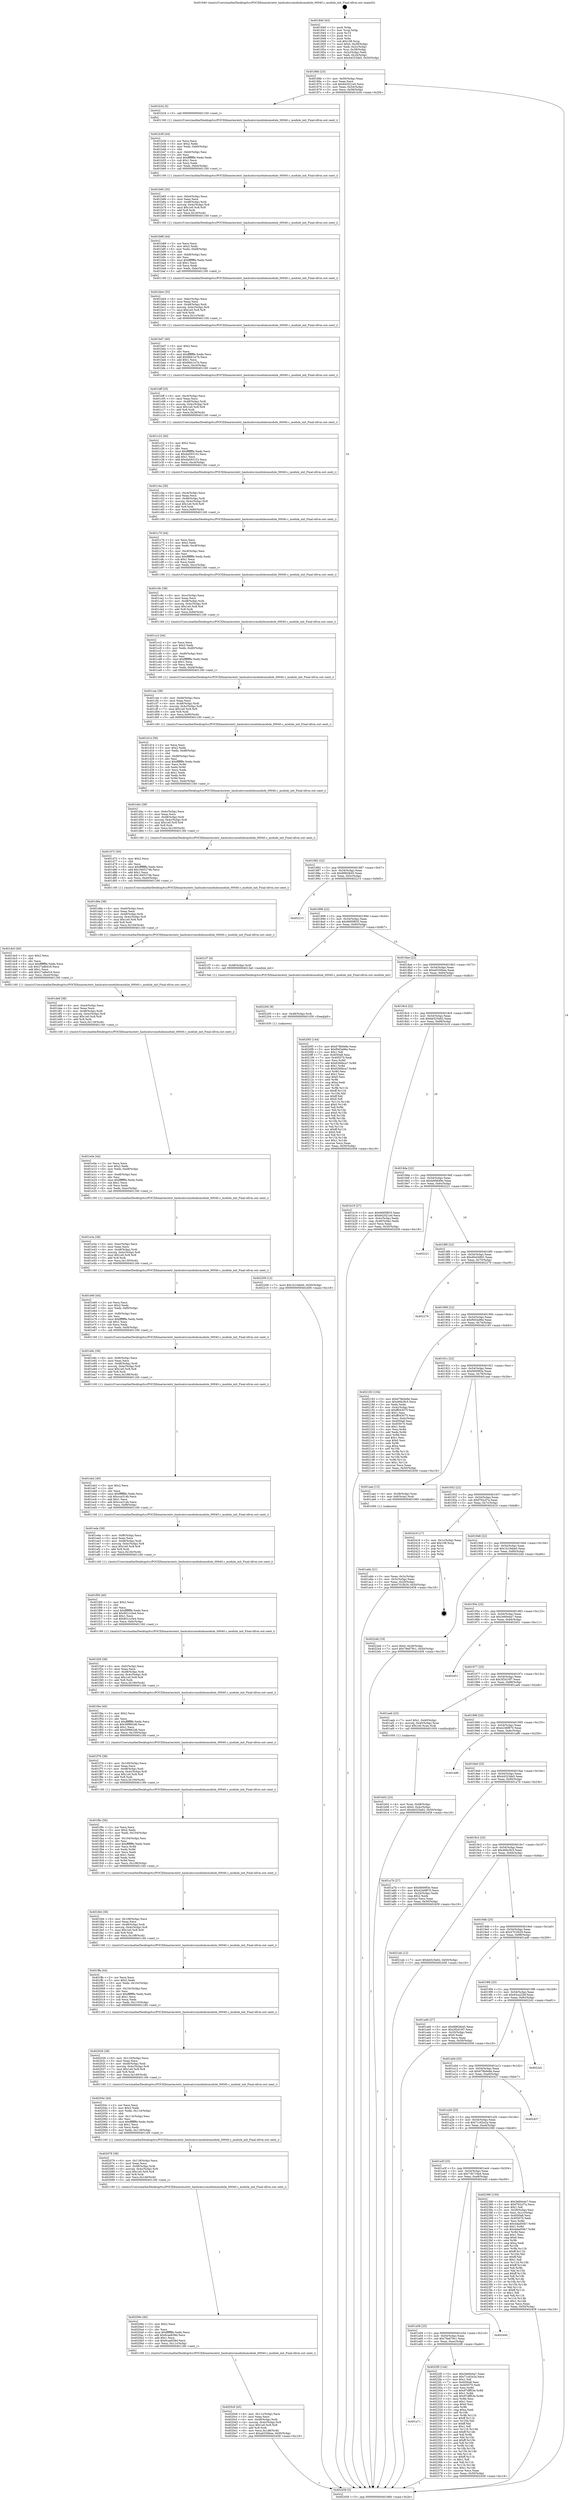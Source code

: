 digraph "0x401840" {
  label = "0x401840 (/mnt/c/Users/mathe/Desktop/tcc/POCII/binaries/extr_hashcatsrcmodulesmodule_00040.c_module_init_Final-ollvm.out::main(0))"
  labelloc = "t"
  node[shape=record]

  Entry [label="",width=0.3,height=0.3,shape=circle,fillcolor=black,style=filled]
  "0x40186b" [label="{
     0x40186b [23]\l
     | [instrs]\l
     &nbsp;&nbsp;0x40186b \<+3\>: mov -0x50(%rbp),%eax\l
     &nbsp;&nbsp;0x40186e \<+2\>: mov %eax,%ecx\l
     &nbsp;&nbsp;0x401870 \<+6\>: sub $0x842021e0,%ecx\l
     &nbsp;&nbsp;0x401876 \<+3\>: mov %eax,-0x54(%rbp)\l
     &nbsp;&nbsp;0x401879 \<+3\>: mov %ecx,-0x58(%rbp)\l
     &nbsp;&nbsp;0x40187c \<+6\>: je 0000000000401b34 \<main+0x2f4\>\l
  }"]
  "0x401b34" [label="{
     0x401b34 [5]\l
     | [instrs]\l
     &nbsp;&nbsp;0x401b34 \<+5\>: call 0000000000401160 \<next_i\>\l
     | [calls]\l
     &nbsp;&nbsp;0x401160 \{1\} (/mnt/c/Users/mathe/Desktop/tcc/POCII/binaries/extr_hashcatsrcmodulesmodule_00040.c_module_init_Final-ollvm.out::next_i)\l
  }"]
  "0x401882" [label="{
     0x401882 [22]\l
     | [instrs]\l
     &nbsp;&nbsp;0x401882 \<+5\>: jmp 0000000000401887 \<main+0x47\>\l
     &nbsp;&nbsp;0x401887 \<+3\>: mov -0x54(%rbp),%eax\l
     &nbsp;&nbsp;0x40188a \<+5\>: sub $0x8982fe45,%eax\l
     &nbsp;&nbsp;0x40188f \<+3\>: mov %eax,-0x5c(%rbp)\l
     &nbsp;&nbsp;0x401892 \<+6\>: je 0000000000402215 \<main+0x9d5\>\l
  }"]
  Exit [label="",width=0.3,height=0.3,shape=circle,fillcolor=black,style=filled,peripheries=2]
  "0x402215" [label="{
     0x402215\l
  }", style=dashed]
  "0x401898" [label="{
     0x401898 [22]\l
     | [instrs]\l
     &nbsp;&nbsp;0x401898 \<+5\>: jmp 000000000040189d \<main+0x5d\>\l
     &nbsp;&nbsp;0x40189d \<+3\>: mov -0x54(%rbp),%eax\l
     &nbsp;&nbsp;0x4018a0 \<+5\>: sub $0x9695f835,%eax\l
     &nbsp;&nbsp;0x4018a5 \<+3\>: mov %eax,-0x60(%rbp)\l
     &nbsp;&nbsp;0x4018a8 \<+6\>: je 00000000004021f7 \<main+0x9b7\>\l
  }"]
  "0x401a71" [label="{
     0x401a71\l
  }", style=dashed]
  "0x4021f7" [label="{
     0x4021f7 [9]\l
     | [instrs]\l
     &nbsp;&nbsp;0x4021f7 \<+4\>: mov -0x48(%rbp),%rdi\l
     &nbsp;&nbsp;0x4021fb \<+5\>: call 00000000004013a0 \<module_init\>\l
     | [calls]\l
     &nbsp;&nbsp;0x4013a0 \{1\} (/mnt/c/Users/mathe/Desktop/tcc/POCII/binaries/extr_hashcatsrcmodulesmodule_00040.c_module_init_Final-ollvm.out::module_init)\l
  }"]
  "0x4018ae" [label="{
     0x4018ae [22]\l
     | [instrs]\l
     &nbsp;&nbsp;0x4018ae \<+5\>: jmp 00000000004018b3 \<main+0x73\>\l
     &nbsp;&nbsp;0x4018b3 \<+3\>: mov -0x54(%rbp),%eax\l
     &nbsp;&nbsp;0x4018b6 \<+5\>: sub $0xa6330bee,%eax\l
     &nbsp;&nbsp;0x4018bb \<+3\>: mov %eax,-0x64(%rbp)\l
     &nbsp;&nbsp;0x4018be \<+6\>: je 00000000004020f3 \<main+0x8b3\>\l
  }"]
  "0x4022f0" [label="{
     0x4022f0 [144]\l
     | [instrs]\l
     &nbsp;&nbsp;0x4022f0 \<+5\>: mov $0x3e60e4a7,%eax\l
     &nbsp;&nbsp;0x4022f5 \<+5\>: mov $0x71c62e2a,%ecx\l
     &nbsp;&nbsp;0x4022fa \<+2\>: mov $0x1,%dl\l
     &nbsp;&nbsp;0x4022fc \<+7\>: mov 0x4050a8,%esi\l
     &nbsp;&nbsp;0x402303 \<+7\>: mov 0x405070,%edi\l
     &nbsp;&nbsp;0x40230a \<+3\>: mov %esi,%r8d\l
     &nbsp;&nbsp;0x40230d \<+7\>: sub $0x97dff53e,%r8d\l
     &nbsp;&nbsp;0x402314 \<+4\>: sub $0x1,%r8d\l
     &nbsp;&nbsp;0x402318 \<+7\>: add $0x97dff53e,%r8d\l
     &nbsp;&nbsp;0x40231f \<+4\>: imul %r8d,%esi\l
     &nbsp;&nbsp;0x402323 \<+3\>: and $0x1,%esi\l
     &nbsp;&nbsp;0x402326 \<+3\>: cmp $0x0,%esi\l
     &nbsp;&nbsp;0x402329 \<+4\>: sete %r9b\l
     &nbsp;&nbsp;0x40232d \<+3\>: cmp $0xa,%edi\l
     &nbsp;&nbsp;0x402330 \<+4\>: setl %r10b\l
     &nbsp;&nbsp;0x402334 \<+3\>: mov %r9b,%r11b\l
     &nbsp;&nbsp;0x402337 \<+4\>: xor $0xff,%r11b\l
     &nbsp;&nbsp;0x40233b \<+3\>: mov %r10b,%bl\l
     &nbsp;&nbsp;0x40233e \<+3\>: xor $0xff,%bl\l
     &nbsp;&nbsp;0x402341 \<+3\>: xor $0x1,%dl\l
     &nbsp;&nbsp;0x402344 \<+3\>: mov %r11b,%r14b\l
     &nbsp;&nbsp;0x402347 \<+4\>: and $0xff,%r14b\l
     &nbsp;&nbsp;0x40234b \<+3\>: and %dl,%r9b\l
     &nbsp;&nbsp;0x40234e \<+3\>: mov %bl,%r15b\l
     &nbsp;&nbsp;0x402351 \<+4\>: and $0xff,%r15b\l
     &nbsp;&nbsp;0x402355 \<+3\>: and %dl,%r10b\l
     &nbsp;&nbsp;0x402358 \<+3\>: or %r9b,%r14b\l
     &nbsp;&nbsp;0x40235b \<+3\>: or %r10b,%r15b\l
     &nbsp;&nbsp;0x40235e \<+3\>: xor %r15b,%r14b\l
     &nbsp;&nbsp;0x402361 \<+3\>: or %bl,%r11b\l
     &nbsp;&nbsp;0x402364 \<+4\>: xor $0xff,%r11b\l
     &nbsp;&nbsp;0x402368 \<+3\>: or $0x1,%dl\l
     &nbsp;&nbsp;0x40236b \<+3\>: and %dl,%r11b\l
     &nbsp;&nbsp;0x40236e \<+3\>: or %r11b,%r14b\l
     &nbsp;&nbsp;0x402371 \<+4\>: test $0x1,%r14b\l
     &nbsp;&nbsp;0x402375 \<+3\>: cmovne %ecx,%eax\l
     &nbsp;&nbsp;0x402378 \<+3\>: mov %eax,-0x50(%rbp)\l
     &nbsp;&nbsp;0x40237b \<+5\>: jmp 0000000000402458 \<main+0xc18\>\l
  }"]
  "0x4020f3" [label="{
     0x4020f3 [144]\l
     | [instrs]\l
     &nbsp;&nbsp;0x4020f3 \<+5\>: mov $0x678b0e8e,%eax\l
     &nbsp;&nbsp;0x4020f8 \<+5\>: mov $0xf0d3a96e,%ecx\l
     &nbsp;&nbsp;0x4020fd \<+2\>: mov $0x1,%dl\l
     &nbsp;&nbsp;0x4020ff \<+7\>: mov 0x4050a8,%esi\l
     &nbsp;&nbsp;0x402106 \<+7\>: mov 0x405070,%edi\l
     &nbsp;&nbsp;0x40210d \<+3\>: mov %esi,%r8d\l
     &nbsp;&nbsp;0x402110 \<+7\>: add $0x6266bca7,%r8d\l
     &nbsp;&nbsp;0x402117 \<+4\>: sub $0x1,%r8d\l
     &nbsp;&nbsp;0x40211b \<+7\>: sub $0x6266bca7,%r8d\l
     &nbsp;&nbsp;0x402122 \<+4\>: imul %r8d,%esi\l
     &nbsp;&nbsp;0x402126 \<+3\>: and $0x1,%esi\l
     &nbsp;&nbsp;0x402129 \<+3\>: cmp $0x0,%esi\l
     &nbsp;&nbsp;0x40212c \<+4\>: sete %r9b\l
     &nbsp;&nbsp;0x402130 \<+3\>: cmp $0xa,%edi\l
     &nbsp;&nbsp;0x402133 \<+4\>: setl %r10b\l
     &nbsp;&nbsp;0x402137 \<+3\>: mov %r9b,%r11b\l
     &nbsp;&nbsp;0x40213a \<+4\>: xor $0xff,%r11b\l
     &nbsp;&nbsp;0x40213e \<+3\>: mov %r10b,%bl\l
     &nbsp;&nbsp;0x402141 \<+3\>: xor $0xff,%bl\l
     &nbsp;&nbsp;0x402144 \<+3\>: xor $0x0,%dl\l
     &nbsp;&nbsp;0x402147 \<+3\>: mov %r11b,%r14b\l
     &nbsp;&nbsp;0x40214a \<+4\>: and $0x0,%r14b\l
     &nbsp;&nbsp;0x40214e \<+3\>: and %dl,%r9b\l
     &nbsp;&nbsp;0x402151 \<+3\>: mov %bl,%r15b\l
     &nbsp;&nbsp;0x402154 \<+4\>: and $0x0,%r15b\l
     &nbsp;&nbsp;0x402158 \<+3\>: and %dl,%r10b\l
     &nbsp;&nbsp;0x40215b \<+3\>: or %r9b,%r14b\l
     &nbsp;&nbsp;0x40215e \<+3\>: or %r10b,%r15b\l
     &nbsp;&nbsp;0x402161 \<+3\>: xor %r15b,%r14b\l
     &nbsp;&nbsp;0x402164 \<+3\>: or %bl,%r11b\l
     &nbsp;&nbsp;0x402167 \<+4\>: xor $0xff,%r11b\l
     &nbsp;&nbsp;0x40216b \<+3\>: or $0x0,%dl\l
     &nbsp;&nbsp;0x40216e \<+3\>: and %dl,%r11b\l
     &nbsp;&nbsp;0x402171 \<+3\>: or %r11b,%r14b\l
     &nbsp;&nbsp;0x402174 \<+4\>: test $0x1,%r14b\l
     &nbsp;&nbsp;0x402178 \<+3\>: cmovne %ecx,%eax\l
     &nbsp;&nbsp;0x40217b \<+3\>: mov %eax,-0x50(%rbp)\l
     &nbsp;&nbsp;0x40217e \<+5\>: jmp 0000000000402458 \<main+0xc18\>\l
  }"]
  "0x4018c4" [label="{
     0x4018c4 [22]\l
     | [instrs]\l
     &nbsp;&nbsp;0x4018c4 \<+5\>: jmp 00000000004018c9 \<main+0x89\>\l
     &nbsp;&nbsp;0x4018c9 \<+3\>: mov -0x54(%rbp),%eax\l
     &nbsp;&nbsp;0x4018cc \<+5\>: sub $0xbb525e62,%eax\l
     &nbsp;&nbsp;0x4018d1 \<+3\>: mov %eax,-0x68(%rbp)\l
     &nbsp;&nbsp;0x4018d4 \<+6\>: je 0000000000401b19 \<main+0x2d9\>\l
  }"]
  "0x401a58" [label="{
     0x401a58 [25]\l
     | [instrs]\l
     &nbsp;&nbsp;0x401a58 \<+5\>: jmp 0000000000401a5d \<main+0x21d\>\l
     &nbsp;&nbsp;0x401a5d \<+3\>: mov -0x54(%rbp),%eax\l
     &nbsp;&nbsp;0x401a60 \<+5\>: sub $0x79e679c1,%eax\l
     &nbsp;&nbsp;0x401a65 \<+6\>: mov %eax,-0xac(%rbp)\l
     &nbsp;&nbsp;0x401a6b \<+6\>: je 00000000004022f0 \<main+0xab0\>\l
  }"]
  "0x401b19" [label="{
     0x401b19 [27]\l
     | [instrs]\l
     &nbsp;&nbsp;0x401b19 \<+5\>: mov $0x9695f835,%eax\l
     &nbsp;&nbsp;0x401b1e \<+5\>: mov $0x842021e0,%ecx\l
     &nbsp;&nbsp;0x401b23 \<+3\>: mov -0x4c(%rbp),%edx\l
     &nbsp;&nbsp;0x401b26 \<+3\>: cmp -0x40(%rbp),%edx\l
     &nbsp;&nbsp;0x401b29 \<+3\>: cmovl %ecx,%eax\l
     &nbsp;&nbsp;0x401b2c \<+3\>: mov %eax,-0x50(%rbp)\l
     &nbsp;&nbsp;0x401b2f \<+5\>: jmp 0000000000402458 \<main+0xc18\>\l
  }"]
  "0x4018da" [label="{
     0x4018da [22]\l
     | [instrs]\l
     &nbsp;&nbsp;0x4018da \<+5\>: jmp 00000000004018df \<main+0x9f\>\l
     &nbsp;&nbsp;0x4018df \<+3\>: mov -0x54(%rbp),%eax\l
     &nbsp;&nbsp;0x4018e2 \<+5\>: sub $0xbbf4849e,%eax\l
     &nbsp;&nbsp;0x4018e7 \<+3\>: mov %eax,-0x6c(%rbp)\l
     &nbsp;&nbsp;0x4018ea \<+6\>: je 0000000000402221 \<main+0x9e1\>\l
  }"]
  "0x402440" [label="{
     0x402440\l
  }", style=dashed]
  "0x402221" [label="{
     0x402221\l
  }", style=dashed]
  "0x4018f0" [label="{
     0x4018f0 [22]\l
     | [instrs]\l
     &nbsp;&nbsp;0x4018f0 \<+5\>: jmp 00000000004018f5 \<main+0xb5\>\l
     &nbsp;&nbsp;0x4018f5 \<+3\>: mov -0x54(%rbp),%eax\l
     &nbsp;&nbsp;0x4018f8 \<+5\>: sub $0xd0e54891,%eax\l
     &nbsp;&nbsp;0x4018fd \<+3\>: mov %eax,-0x70(%rbp)\l
     &nbsp;&nbsp;0x401900 \<+6\>: je 0000000000402279 \<main+0xa39\>\l
  }"]
  "0x401a3f" [label="{
     0x401a3f [25]\l
     | [instrs]\l
     &nbsp;&nbsp;0x401a3f \<+5\>: jmp 0000000000401a44 \<main+0x204\>\l
     &nbsp;&nbsp;0x401a44 \<+3\>: mov -0x54(%rbp),%eax\l
     &nbsp;&nbsp;0x401a47 \<+5\>: sub $0x73b718a4,%eax\l
     &nbsp;&nbsp;0x401a4c \<+6\>: mov %eax,-0xa8(%rbp)\l
     &nbsp;&nbsp;0x401a52 \<+6\>: je 0000000000402440 \<main+0xc00\>\l
  }"]
  "0x402279" [label="{
     0x402279\l
  }", style=dashed]
  "0x401906" [label="{
     0x401906 [22]\l
     | [instrs]\l
     &nbsp;&nbsp;0x401906 \<+5\>: jmp 000000000040190b \<main+0xcb\>\l
     &nbsp;&nbsp;0x40190b \<+3\>: mov -0x54(%rbp),%eax\l
     &nbsp;&nbsp;0x40190e \<+5\>: sub $0xf0d3a96e,%eax\l
     &nbsp;&nbsp;0x401913 \<+3\>: mov %eax,-0x74(%rbp)\l
     &nbsp;&nbsp;0x401916 \<+6\>: je 0000000000402183 \<main+0x943\>\l
  }"]
  "0x402380" [label="{
     0x402380 [150]\l
     | [instrs]\l
     &nbsp;&nbsp;0x402380 \<+5\>: mov $0x3e60e4a7,%eax\l
     &nbsp;&nbsp;0x402385 \<+5\>: mov $0xf762cf7a,%ecx\l
     &nbsp;&nbsp;0x40238a \<+2\>: mov $0x1,%dl\l
     &nbsp;&nbsp;0x40238c \<+3\>: mov -0x28(%rbp),%esi\l
     &nbsp;&nbsp;0x40238f \<+3\>: mov %esi,-0x1c(%rbp)\l
     &nbsp;&nbsp;0x402392 \<+7\>: mov 0x4050a8,%esi\l
     &nbsp;&nbsp;0x402399 \<+7\>: mov 0x405070,%edi\l
     &nbsp;&nbsp;0x4023a0 \<+3\>: mov %esi,%r8d\l
     &nbsp;&nbsp;0x4023a3 \<+7\>: add $0x4dad50b7,%r8d\l
     &nbsp;&nbsp;0x4023aa \<+4\>: sub $0x1,%r8d\l
     &nbsp;&nbsp;0x4023ae \<+7\>: sub $0x4dad50b7,%r8d\l
     &nbsp;&nbsp;0x4023b5 \<+4\>: imul %r8d,%esi\l
     &nbsp;&nbsp;0x4023b9 \<+3\>: and $0x1,%esi\l
     &nbsp;&nbsp;0x4023bc \<+3\>: cmp $0x0,%esi\l
     &nbsp;&nbsp;0x4023bf \<+4\>: sete %r9b\l
     &nbsp;&nbsp;0x4023c3 \<+3\>: cmp $0xa,%edi\l
     &nbsp;&nbsp;0x4023c6 \<+4\>: setl %r10b\l
     &nbsp;&nbsp;0x4023ca \<+3\>: mov %r9b,%r11b\l
     &nbsp;&nbsp;0x4023cd \<+4\>: xor $0xff,%r11b\l
     &nbsp;&nbsp;0x4023d1 \<+3\>: mov %r10b,%bl\l
     &nbsp;&nbsp;0x4023d4 \<+3\>: xor $0xff,%bl\l
     &nbsp;&nbsp;0x4023d7 \<+3\>: xor $0x1,%dl\l
     &nbsp;&nbsp;0x4023da \<+3\>: mov %r11b,%r14b\l
     &nbsp;&nbsp;0x4023dd \<+4\>: and $0xff,%r14b\l
     &nbsp;&nbsp;0x4023e1 \<+3\>: and %dl,%r9b\l
     &nbsp;&nbsp;0x4023e4 \<+3\>: mov %bl,%r15b\l
     &nbsp;&nbsp;0x4023e7 \<+4\>: and $0xff,%r15b\l
     &nbsp;&nbsp;0x4023eb \<+3\>: and %dl,%r10b\l
     &nbsp;&nbsp;0x4023ee \<+3\>: or %r9b,%r14b\l
     &nbsp;&nbsp;0x4023f1 \<+3\>: or %r10b,%r15b\l
     &nbsp;&nbsp;0x4023f4 \<+3\>: xor %r15b,%r14b\l
     &nbsp;&nbsp;0x4023f7 \<+3\>: or %bl,%r11b\l
     &nbsp;&nbsp;0x4023fa \<+4\>: xor $0xff,%r11b\l
     &nbsp;&nbsp;0x4023fe \<+3\>: or $0x1,%dl\l
     &nbsp;&nbsp;0x402401 \<+3\>: and %dl,%r11b\l
     &nbsp;&nbsp;0x402404 \<+3\>: or %r11b,%r14b\l
     &nbsp;&nbsp;0x402407 \<+4\>: test $0x1,%r14b\l
     &nbsp;&nbsp;0x40240b \<+3\>: cmovne %ecx,%eax\l
     &nbsp;&nbsp;0x40240e \<+3\>: mov %eax,-0x50(%rbp)\l
     &nbsp;&nbsp;0x402411 \<+5\>: jmp 0000000000402458 \<main+0xc18\>\l
  }"]
  "0x402183" [label="{
     0x402183 [104]\l
     | [instrs]\l
     &nbsp;&nbsp;0x402183 \<+5\>: mov $0x678b0e8e,%eax\l
     &nbsp;&nbsp;0x402188 \<+5\>: mov $0x46fa3fc5,%ecx\l
     &nbsp;&nbsp;0x40218d \<+2\>: xor %edx,%edx\l
     &nbsp;&nbsp;0x40218f \<+3\>: mov -0x4c(%rbp),%esi\l
     &nbsp;&nbsp;0x402192 \<+6\>: sub $0xff043075,%esi\l
     &nbsp;&nbsp;0x402198 \<+3\>: add $0x1,%esi\l
     &nbsp;&nbsp;0x40219b \<+6\>: add $0xff043075,%esi\l
     &nbsp;&nbsp;0x4021a1 \<+3\>: mov %esi,-0x4c(%rbp)\l
     &nbsp;&nbsp;0x4021a4 \<+7\>: mov 0x4050a8,%esi\l
     &nbsp;&nbsp;0x4021ab \<+7\>: mov 0x405070,%edi\l
     &nbsp;&nbsp;0x4021b2 \<+3\>: sub $0x1,%edx\l
     &nbsp;&nbsp;0x4021b5 \<+3\>: mov %esi,%r8d\l
     &nbsp;&nbsp;0x4021b8 \<+3\>: add %edx,%r8d\l
     &nbsp;&nbsp;0x4021bb \<+4\>: imul %r8d,%esi\l
     &nbsp;&nbsp;0x4021bf \<+3\>: and $0x1,%esi\l
     &nbsp;&nbsp;0x4021c2 \<+3\>: cmp $0x0,%esi\l
     &nbsp;&nbsp;0x4021c5 \<+4\>: sete %r9b\l
     &nbsp;&nbsp;0x4021c9 \<+3\>: cmp $0xa,%edi\l
     &nbsp;&nbsp;0x4021cc \<+4\>: setl %r10b\l
     &nbsp;&nbsp;0x4021d0 \<+3\>: mov %r9b,%r11b\l
     &nbsp;&nbsp;0x4021d3 \<+3\>: and %r10b,%r11b\l
     &nbsp;&nbsp;0x4021d6 \<+3\>: xor %r10b,%r9b\l
     &nbsp;&nbsp;0x4021d9 \<+3\>: or %r9b,%r11b\l
     &nbsp;&nbsp;0x4021dc \<+4\>: test $0x1,%r11b\l
     &nbsp;&nbsp;0x4021e0 \<+3\>: cmovne %ecx,%eax\l
     &nbsp;&nbsp;0x4021e3 \<+3\>: mov %eax,-0x50(%rbp)\l
     &nbsp;&nbsp;0x4021e6 \<+5\>: jmp 0000000000402458 \<main+0xc18\>\l
  }"]
  "0x40191c" [label="{
     0x40191c [22]\l
     | [instrs]\l
     &nbsp;&nbsp;0x40191c \<+5\>: jmp 0000000000401921 \<main+0xe1\>\l
     &nbsp;&nbsp;0x401921 \<+3\>: mov -0x54(%rbp),%eax\l
     &nbsp;&nbsp;0x401924 \<+5\>: sub $0xf4609f3e,%eax\l
     &nbsp;&nbsp;0x401929 \<+3\>: mov %eax,-0x78(%rbp)\l
     &nbsp;&nbsp;0x40192c \<+6\>: je 0000000000401aae \<main+0x26e\>\l
  }"]
  "0x401a26" [label="{
     0x401a26 [25]\l
     | [instrs]\l
     &nbsp;&nbsp;0x401a26 \<+5\>: jmp 0000000000401a2b \<main+0x1eb\>\l
     &nbsp;&nbsp;0x401a2b \<+3\>: mov -0x54(%rbp),%eax\l
     &nbsp;&nbsp;0x401a2e \<+5\>: sub $0x71c62e2a,%eax\l
     &nbsp;&nbsp;0x401a33 \<+6\>: mov %eax,-0xa4(%rbp)\l
     &nbsp;&nbsp;0x401a39 \<+6\>: je 0000000000402380 \<main+0xb40\>\l
  }"]
  "0x401aae" [label="{
     0x401aae [13]\l
     | [instrs]\l
     &nbsp;&nbsp;0x401aae \<+4\>: mov -0x38(%rbp),%rax\l
     &nbsp;&nbsp;0x401ab2 \<+4\>: mov 0x8(%rax),%rdi\l
     &nbsp;&nbsp;0x401ab6 \<+5\>: call 0000000000401060 \<atoi@plt\>\l
     | [calls]\l
     &nbsp;&nbsp;0x401060 \{1\} (unknown)\l
  }"]
  "0x401932" [label="{
     0x401932 [22]\l
     | [instrs]\l
     &nbsp;&nbsp;0x401932 \<+5\>: jmp 0000000000401937 \<main+0xf7\>\l
     &nbsp;&nbsp;0x401937 \<+3\>: mov -0x54(%rbp),%eax\l
     &nbsp;&nbsp;0x40193a \<+5\>: sub $0xf762cf7a,%eax\l
     &nbsp;&nbsp;0x40193f \<+3\>: mov %eax,-0x7c(%rbp)\l
     &nbsp;&nbsp;0x401942 \<+6\>: je 0000000000402416 \<main+0xbd6\>\l
  }"]
  "0x402427" [label="{
     0x402427\l
  }", style=dashed]
  "0x402416" [label="{
     0x402416 [17]\l
     | [instrs]\l
     &nbsp;&nbsp;0x402416 \<+3\>: mov -0x1c(%rbp),%eax\l
     &nbsp;&nbsp;0x402419 \<+7\>: add $0x108,%rsp\l
     &nbsp;&nbsp;0x402420 \<+1\>: pop %rbx\l
     &nbsp;&nbsp;0x402421 \<+2\>: pop %r14\l
     &nbsp;&nbsp;0x402423 \<+2\>: pop %r15\l
     &nbsp;&nbsp;0x402425 \<+1\>: pop %rbp\l
     &nbsp;&nbsp;0x402426 \<+1\>: ret\l
  }"]
  "0x401948" [label="{
     0x401948 [22]\l
     | [instrs]\l
     &nbsp;&nbsp;0x401948 \<+5\>: jmp 000000000040194d \<main+0x10d\>\l
     &nbsp;&nbsp;0x40194d \<+3\>: mov -0x54(%rbp),%eax\l
     &nbsp;&nbsp;0x401950 \<+5\>: sub $0x1b10ebe0,%eax\l
     &nbsp;&nbsp;0x401955 \<+3\>: mov %eax,-0x80(%rbp)\l
     &nbsp;&nbsp;0x401958 \<+6\>: je 00000000004022dd \<main+0xa9d\>\l
  }"]
  "0x401a0d" [label="{
     0x401a0d [25]\l
     | [instrs]\l
     &nbsp;&nbsp;0x401a0d \<+5\>: jmp 0000000000401a12 \<main+0x1d2\>\l
     &nbsp;&nbsp;0x401a12 \<+3\>: mov -0x54(%rbp),%eax\l
     &nbsp;&nbsp;0x401a15 \<+5\>: sub $0x678b0e8e,%eax\l
     &nbsp;&nbsp;0x401a1a \<+6\>: mov %eax,-0xa0(%rbp)\l
     &nbsp;&nbsp;0x401a20 \<+6\>: je 0000000000402427 \<main+0xbe7\>\l
  }"]
  "0x4022dd" [label="{
     0x4022dd [19]\l
     | [instrs]\l
     &nbsp;&nbsp;0x4022dd \<+7\>: movl $0x0,-0x28(%rbp)\l
     &nbsp;&nbsp;0x4022e4 \<+7\>: movl $0x79e679c1,-0x50(%rbp)\l
     &nbsp;&nbsp;0x4022eb \<+5\>: jmp 0000000000402458 \<main+0xc18\>\l
  }"]
  "0x40195e" [label="{
     0x40195e [25]\l
     | [instrs]\l
     &nbsp;&nbsp;0x40195e \<+5\>: jmp 0000000000401963 \<main+0x123\>\l
     &nbsp;&nbsp;0x401963 \<+3\>: mov -0x54(%rbp),%eax\l
     &nbsp;&nbsp;0x401966 \<+5\>: sub $0x3e60e4a7,%eax\l
     &nbsp;&nbsp;0x40196b \<+6\>: mov %eax,-0x84(%rbp)\l
     &nbsp;&nbsp;0x401971 \<+6\>: je 0000000000402451 \<main+0xc11\>\l
  }"]
  "0x4022d1" [label="{
     0x4022d1\l
  }", style=dashed]
  "0x402451" [label="{
     0x402451\l
  }", style=dashed]
  "0x401977" [label="{
     0x401977 [25]\l
     | [instrs]\l
     &nbsp;&nbsp;0x401977 \<+5\>: jmp 000000000040197c \<main+0x13c\>\l
     &nbsp;&nbsp;0x40197c \<+3\>: mov -0x54(%rbp),%eax\l
     &nbsp;&nbsp;0x40197f \<+5\>: sub $0x3f2d10f7,%eax\l
     &nbsp;&nbsp;0x401984 \<+6\>: mov %eax,-0x88(%rbp)\l
     &nbsp;&nbsp;0x40198a \<+6\>: je 0000000000401aeb \<main+0x2ab\>\l
  }"]
  "0x402209" [label="{
     0x402209 [12]\l
     | [instrs]\l
     &nbsp;&nbsp;0x402209 \<+7\>: movl $0x1b10ebe0,-0x50(%rbp)\l
     &nbsp;&nbsp;0x402210 \<+5\>: jmp 0000000000402458 \<main+0xc18\>\l
  }"]
  "0x401aeb" [label="{
     0x401aeb [23]\l
     | [instrs]\l
     &nbsp;&nbsp;0x401aeb \<+7\>: movl $0x1,-0x40(%rbp)\l
     &nbsp;&nbsp;0x401af2 \<+4\>: movslq -0x40(%rbp),%rax\l
     &nbsp;&nbsp;0x401af6 \<+7\>: imul $0x1e0,%rax,%rdi\l
     &nbsp;&nbsp;0x401afd \<+5\>: call 0000000000401050 \<malloc@plt\>\l
     | [calls]\l
     &nbsp;&nbsp;0x401050 \{1\} (unknown)\l
  }"]
  "0x401990" [label="{
     0x401990 [25]\l
     | [instrs]\l
     &nbsp;&nbsp;0x401990 \<+5\>: jmp 0000000000401995 \<main+0x155\>\l
     &nbsp;&nbsp;0x401995 \<+3\>: mov -0x54(%rbp),%eax\l
     &nbsp;&nbsp;0x401998 \<+5\>: sub $0x4246f870,%eax\l
     &nbsp;&nbsp;0x40199d \<+6\>: mov %eax,-0x8c(%rbp)\l
     &nbsp;&nbsp;0x4019a3 \<+6\>: je 0000000000401a96 \<main+0x256\>\l
  }"]
  "0x402200" [label="{
     0x402200 [9]\l
     | [instrs]\l
     &nbsp;&nbsp;0x402200 \<+4\>: mov -0x48(%rbp),%rdi\l
     &nbsp;&nbsp;0x402204 \<+5\>: call 0000000000401030 \<free@plt\>\l
     | [calls]\l
     &nbsp;&nbsp;0x401030 \{1\} (unknown)\l
  }"]
  "0x401a96" [label="{
     0x401a96\l
  }", style=dashed]
  "0x4019a9" [label="{
     0x4019a9 [25]\l
     | [instrs]\l
     &nbsp;&nbsp;0x4019a9 \<+5\>: jmp 00000000004019ae \<main+0x16e\>\l
     &nbsp;&nbsp;0x4019ae \<+3\>: mov -0x54(%rbp),%eax\l
     &nbsp;&nbsp;0x4019b1 \<+5\>: sub $0x44323de5,%eax\l
     &nbsp;&nbsp;0x4019b6 \<+6\>: mov %eax,-0x90(%rbp)\l
     &nbsp;&nbsp;0x4019bc \<+6\>: je 0000000000401a7b \<main+0x23b\>\l
  }"]
  "0x4020c6" [label="{
     0x4020c6 [45]\l
     | [instrs]\l
     &nbsp;&nbsp;0x4020c6 \<+6\>: mov -0x11c(%rbp),%ecx\l
     &nbsp;&nbsp;0x4020cc \<+3\>: imul %eax,%ecx\l
     &nbsp;&nbsp;0x4020cf \<+4\>: mov -0x48(%rbp),%rdi\l
     &nbsp;&nbsp;0x4020d3 \<+4\>: movslq -0x4c(%rbp),%r8\l
     &nbsp;&nbsp;0x4020d7 \<+7\>: imul $0x1e0,%r8,%r8\l
     &nbsp;&nbsp;0x4020de \<+3\>: add %r8,%rdi\l
     &nbsp;&nbsp;0x4020e1 \<+6\>: mov %ecx,0x1d8(%rdi)\l
     &nbsp;&nbsp;0x4020e7 \<+7\>: movl $0xa6330bee,-0x50(%rbp)\l
     &nbsp;&nbsp;0x4020ee \<+5\>: jmp 0000000000402458 \<main+0xc18\>\l
  }"]
  "0x401a7b" [label="{
     0x401a7b [27]\l
     | [instrs]\l
     &nbsp;&nbsp;0x401a7b \<+5\>: mov $0xf4609f3e,%eax\l
     &nbsp;&nbsp;0x401a80 \<+5\>: mov $0x4246f870,%ecx\l
     &nbsp;&nbsp;0x401a85 \<+3\>: mov -0x24(%rbp),%edx\l
     &nbsp;&nbsp;0x401a88 \<+3\>: cmp $0x2,%edx\l
     &nbsp;&nbsp;0x401a8b \<+3\>: cmovne %ecx,%eax\l
     &nbsp;&nbsp;0x401a8e \<+3\>: mov %eax,-0x50(%rbp)\l
     &nbsp;&nbsp;0x401a91 \<+5\>: jmp 0000000000402458 \<main+0xc18\>\l
  }"]
  "0x4019c2" [label="{
     0x4019c2 [25]\l
     | [instrs]\l
     &nbsp;&nbsp;0x4019c2 \<+5\>: jmp 00000000004019c7 \<main+0x187\>\l
     &nbsp;&nbsp;0x4019c7 \<+3\>: mov -0x54(%rbp),%eax\l
     &nbsp;&nbsp;0x4019ca \<+5\>: sub $0x46fa3fc5,%eax\l
     &nbsp;&nbsp;0x4019cf \<+6\>: mov %eax,-0x94(%rbp)\l
     &nbsp;&nbsp;0x4019d5 \<+6\>: je 00000000004021eb \<main+0x9ab\>\l
  }"]
  "0x402458" [label="{
     0x402458 [5]\l
     | [instrs]\l
     &nbsp;&nbsp;0x402458 \<+5\>: jmp 000000000040186b \<main+0x2b\>\l
  }"]
  "0x401840" [label="{
     0x401840 [43]\l
     | [instrs]\l
     &nbsp;&nbsp;0x401840 \<+1\>: push %rbp\l
     &nbsp;&nbsp;0x401841 \<+3\>: mov %rsp,%rbp\l
     &nbsp;&nbsp;0x401844 \<+2\>: push %r15\l
     &nbsp;&nbsp;0x401846 \<+2\>: push %r14\l
     &nbsp;&nbsp;0x401848 \<+1\>: push %rbx\l
     &nbsp;&nbsp;0x401849 \<+7\>: sub $0x108,%rsp\l
     &nbsp;&nbsp;0x401850 \<+7\>: movl $0x0,-0x28(%rbp)\l
     &nbsp;&nbsp;0x401857 \<+3\>: mov %edi,-0x2c(%rbp)\l
     &nbsp;&nbsp;0x40185a \<+4\>: mov %rsi,-0x38(%rbp)\l
     &nbsp;&nbsp;0x40185e \<+3\>: mov -0x2c(%rbp),%edi\l
     &nbsp;&nbsp;0x401861 \<+3\>: mov %edi,-0x24(%rbp)\l
     &nbsp;&nbsp;0x401864 \<+7\>: movl $0x44323de5,-0x50(%rbp)\l
  }"]
  "0x401abb" [label="{
     0x401abb [21]\l
     | [instrs]\l
     &nbsp;&nbsp;0x401abb \<+3\>: mov %eax,-0x3c(%rbp)\l
     &nbsp;&nbsp;0x401abe \<+3\>: mov -0x3c(%rbp),%eax\l
     &nbsp;&nbsp;0x401ac1 \<+3\>: mov %eax,-0x20(%rbp)\l
     &nbsp;&nbsp;0x401ac4 \<+7\>: movl $0x4701fb29,-0x50(%rbp)\l
     &nbsp;&nbsp;0x401acb \<+5\>: jmp 0000000000402458 \<main+0xc18\>\l
  }"]
  "0x40209e" [label="{
     0x40209e [40]\l
     | [instrs]\l
     &nbsp;&nbsp;0x40209e \<+5\>: mov $0x2,%ecx\l
     &nbsp;&nbsp;0x4020a3 \<+1\>: cltd\l
     &nbsp;&nbsp;0x4020a4 \<+2\>: idiv %ecx\l
     &nbsp;&nbsp;0x4020a6 \<+6\>: imul $0xfffffffe,%edx,%ecx\l
     &nbsp;&nbsp;0x4020ac \<+6\>: add $0x6cae838d,%ecx\l
     &nbsp;&nbsp;0x4020b2 \<+3\>: add $0x1,%ecx\l
     &nbsp;&nbsp;0x4020b5 \<+6\>: sub $0x6cae838d,%ecx\l
     &nbsp;&nbsp;0x4020bb \<+6\>: mov %ecx,-0x11c(%rbp)\l
     &nbsp;&nbsp;0x4020c1 \<+5\>: call 0000000000401160 \<next_i\>\l
     | [calls]\l
     &nbsp;&nbsp;0x401160 \{1\} (/mnt/c/Users/mathe/Desktop/tcc/POCII/binaries/extr_hashcatsrcmodulesmodule_00040.c_module_init_Final-ollvm.out::next_i)\l
  }"]
  "0x4021eb" [label="{
     0x4021eb [12]\l
     | [instrs]\l
     &nbsp;&nbsp;0x4021eb \<+7\>: movl $0xbb525e62,-0x50(%rbp)\l
     &nbsp;&nbsp;0x4021f2 \<+5\>: jmp 0000000000402458 \<main+0xc18\>\l
  }"]
  "0x4019db" [label="{
     0x4019db [25]\l
     | [instrs]\l
     &nbsp;&nbsp;0x4019db \<+5\>: jmp 00000000004019e0 \<main+0x1a0\>\l
     &nbsp;&nbsp;0x4019e0 \<+3\>: mov -0x54(%rbp),%eax\l
     &nbsp;&nbsp;0x4019e3 \<+5\>: sub $0x4701fb29,%eax\l
     &nbsp;&nbsp;0x4019e8 \<+6\>: mov %eax,-0x98(%rbp)\l
     &nbsp;&nbsp;0x4019ee \<+6\>: je 0000000000401ad0 \<main+0x290\>\l
  }"]
  "0x402078" [label="{
     0x402078 [38]\l
     | [instrs]\l
     &nbsp;&nbsp;0x402078 \<+6\>: mov -0x118(%rbp),%ecx\l
     &nbsp;&nbsp;0x40207e \<+3\>: imul %eax,%ecx\l
     &nbsp;&nbsp;0x402081 \<+4\>: mov -0x48(%rbp),%rdi\l
     &nbsp;&nbsp;0x402085 \<+4\>: movslq -0x4c(%rbp),%r8\l
     &nbsp;&nbsp;0x402089 \<+7\>: imul $0x1e0,%r8,%r8\l
     &nbsp;&nbsp;0x402090 \<+3\>: add %r8,%rdi\l
     &nbsp;&nbsp;0x402093 \<+6\>: mov %ecx,0x1d4(%rdi)\l
     &nbsp;&nbsp;0x402099 \<+5\>: call 0000000000401160 \<next_i\>\l
     | [calls]\l
     &nbsp;&nbsp;0x401160 \{1\} (/mnt/c/Users/mathe/Desktop/tcc/POCII/binaries/extr_hashcatsrcmodulesmodule_00040.c_module_init_Final-ollvm.out::next_i)\l
  }"]
  "0x401ad0" [label="{
     0x401ad0 [27]\l
     | [instrs]\l
     &nbsp;&nbsp;0x401ad0 \<+5\>: mov $0x8982fe45,%eax\l
     &nbsp;&nbsp;0x401ad5 \<+5\>: mov $0x3f2d10f7,%ecx\l
     &nbsp;&nbsp;0x401ada \<+3\>: mov -0x20(%rbp),%edx\l
     &nbsp;&nbsp;0x401add \<+3\>: cmp $0x0,%edx\l
     &nbsp;&nbsp;0x401ae0 \<+3\>: cmove %ecx,%eax\l
     &nbsp;&nbsp;0x401ae3 \<+3\>: mov %eax,-0x50(%rbp)\l
     &nbsp;&nbsp;0x401ae6 \<+5\>: jmp 0000000000402458 \<main+0xc18\>\l
  }"]
  "0x4019f4" [label="{
     0x4019f4 [25]\l
     | [instrs]\l
     &nbsp;&nbsp;0x4019f4 \<+5\>: jmp 00000000004019f9 \<main+0x1b9\>\l
     &nbsp;&nbsp;0x4019f9 \<+3\>: mov -0x54(%rbp),%eax\l
     &nbsp;&nbsp;0x4019fc \<+5\>: sub $0x63ca22bf,%eax\l
     &nbsp;&nbsp;0x401a01 \<+6\>: mov %eax,-0x9c(%rbp)\l
     &nbsp;&nbsp;0x401a07 \<+6\>: je 00000000004022d1 \<main+0xa91\>\l
  }"]
  "0x401b02" [label="{
     0x401b02 [23]\l
     | [instrs]\l
     &nbsp;&nbsp;0x401b02 \<+4\>: mov %rax,-0x48(%rbp)\l
     &nbsp;&nbsp;0x401b06 \<+7\>: movl $0x0,-0x4c(%rbp)\l
     &nbsp;&nbsp;0x401b0d \<+7\>: movl $0xbb525e62,-0x50(%rbp)\l
     &nbsp;&nbsp;0x401b14 \<+5\>: jmp 0000000000402458 \<main+0xc18\>\l
  }"]
  "0x401b39" [label="{
     0x401b39 [44]\l
     | [instrs]\l
     &nbsp;&nbsp;0x401b39 \<+2\>: xor %ecx,%ecx\l
     &nbsp;&nbsp;0x401b3b \<+5\>: mov $0x2,%edx\l
     &nbsp;&nbsp;0x401b40 \<+6\>: mov %edx,-0xb0(%rbp)\l
     &nbsp;&nbsp;0x401b46 \<+1\>: cltd\l
     &nbsp;&nbsp;0x401b47 \<+6\>: mov -0xb0(%rbp),%esi\l
     &nbsp;&nbsp;0x401b4d \<+2\>: idiv %esi\l
     &nbsp;&nbsp;0x401b4f \<+6\>: imul $0xfffffffe,%edx,%edx\l
     &nbsp;&nbsp;0x401b55 \<+3\>: sub $0x1,%ecx\l
     &nbsp;&nbsp;0x401b58 \<+2\>: sub %ecx,%edx\l
     &nbsp;&nbsp;0x401b5a \<+6\>: mov %edx,-0xb4(%rbp)\l
     &nbsp;&nbsp;0x401b60 \<+5\>: call 0000000000401160 \<next_i\>\l
     | [calls]\l
     &nbsp;&nbsp;0x401160 \{1\} (/mnt/c/Users/mathe/Desktop/tcc/POCII/binaries/extr_hashcatsrcmodulesmodule_00040.c_module_init_Final-ollvm.out::next_i)\l
  }"]
  "0x401b65" [label="{
     0x401b65 [35]\l
     | [instrs]\l
     &nbsp;&nbsp;0x401b65 \<+6\>: mov -0xb4(%rbp),%ecx\l
     &nbsp;&nbsp;0x401b6b \<+3\>: imul %eax,%ecx\l
     &nbsp;&nbsp;0x401b6e \<+4\>: mov -0x48(%rbp),%rdi\l
     &nbsp;&nbsp;0x401b72 \<+4\>: movslq -0x4c(%rbp),%r8\l
     &nbsp;&nbsp;0x401b76 \<+7\>: imul $0x1e0,%r8,%r8\l
     &nbsp;&nbsp;0x401b7d \<+3\>: add %r8,%rdi\l
     &nbsp;&nbsp;0x401b80 \<+3\>: mov %ecx,0x18(%rdi)\l
     &nbsp;&nbsp;0x401b83 \<+5\>: call 0000000000401160 \<next_i\>\l
     | [calls]\l
     &nbsp;&nbsp;0x401160 \{1\} (/mnt/c/Users/mathe/Desktop/tcc/POCII/binaries/extr_hashcatsrcmodulesmodule_00040.c_module_init_Final-ollvm.out::next_i)\l
  }"]
  "0x401b88" [label="{
     0x401b88 [44]\l
     | [instrs]\l
     &nbsp;&nbsp;0x401b88 \<+2\>: xor %ecx,%ecx\l
     &nbsp;&nbsp;0x401b8a \<+5\>: mov $0x2,%edx\l
     &nbsp;&nbsp;0x401b8f \<+6\>: mov %edx,-0xb8(%rbp)\l
     &nbsp;&nbsp;0x401b95 \<+1\>: cltd\l
     &nbsp;&nbsp;0x401b96 \<+6\>: mov -0xb8(%rbp),%esi\l
     &nbsp;&nbsp;0x401b9c \<+2\>: idiv %esi\l
     &nbsp;&nbsp;0x401b9e \<+6\>: imul $0xfffffffe,%edx,%edx\l
     &nbsp;&nbsp;0x401ba4 \<+3\>: sub $0x1,%ecx\l
     &nbsp;&nbsp;0x401ba7 \<+2\>: sub %ecx,%edx\l
     &nbsp;&nbsp;0x401ba9 \<+6\>: mov %edx,-0xbc(%rbp)\l
     &nbsp;&nbsp;0x401baf \<+5\>: call 0000000000401160 \<next_i\>\l
     | [calls]\l
     &nbsp;&nbsp;0x401160 \{1\} (/mnt/c/Users/mathe/Desktop/tcc/POCII/binaries/extr_hashcatsrcmodulesmodule_00040.c_module_init_Final-ollvm.out::next_i)\l
  }"]
  "0x401bb4" [label="{
     0x401bb4 [35]\l
     | [instrs]\l
     &nbsp;&nbsp;0x401bb4 \<+6\>: mov -0xbc(%rbp),%ecx\l
     &nbsp;&nbsp;0x401bba \<+3\>: imul %eax,%ecx\l
     &nbsp;&nbsp;0x401bbd \<+4\>: mov -0x48(%rbp),%rdi\l
     &nbsp;&nbsp;0x401bc1 \<+4\>: movslq -0x4c(%rbp),%r8\l
     &nbsp;&nbsp;0x401bc5 \<+7\>: imul $0x1e0,%r8,%r8\l
     &nbsp;&nbsp;0x401bcc \<+3\>: add %r8,%rdi\l
     &nbsp;&nbsp;0x401bcf \<+3\>: mov %ecx,0x1c(%rdi)\l
     &nbsp;&nbsp;0x401bd2 \<+5\>: call 0000000000401160 \<next_i\>\l
     | [calls]\l
     &nbsp;&nbsp;0x401160 \{1\} (/mnt/c/Users/mathe/Desktop/tcc/POCII/binaries/extr_hashcatsrcmodulesmodule_00040.c_module_init_Final-ollvm.out::next_i)\l
  }"]
  "0x401bd7" [label="{
     0x401bd7 [40]\l
     | [instrs]\l
     &nbsp;&nbsp;0x401bd7 \<+5\>: mov $0x2,%ecx\l
     &nbsp;&nbsp;0x401bdc \<+1\>: cltd\l
     &nbsp;&nbsp;0x401bdd \<+2\>: idiv %ecx\l
     &nbsp;&nbsp;0x401bdf \<+6\>: imul $0xfffffffe,%edx,%ecx\l
     &nbsp;&nbsp;0x401be5 \<+6\>: add $0xfddc1e7b,%ecx\l
     &nbsp;&nbsp;0x401beb \<+3\>: add $0x1,%ecx\l
     &nbsp;&nbsp;0x401bee \<+6\>: sub $0xfddc1e7b,%ecx\l
     &nbsp;&nbsp;0x401bf4 \<+6\>: mov %ecx,-0xc0(%rbp)\l
     &nbsp;&nbsp;0x401bfa \<+5\>: call 0000000000401160 \<next_i\>\l
     | [calls]\l
     &nbsp;&nbsp;0x401160 \{1\} (/mnt/c/Users/mathe/Desktop/tcc/POCII/binaries/extr_hashcatsrcmodulesmodule_00040.c_module_init_Final-ollvm.out::next_i)\l
  }"]
  "0x401bff" [label="{
     0x401bff [35]\l
     | [instrs]\l
     &nbsp;&nbsp;0x401bff \<+6\>: mov -0xc0(%rbp),%ecx\l
     &nbsp;&nbsp;0x401c05 \<+3\>: imul %eax,%ecx\l
     &nbsp;&nbsp;0x401c08 \<+4\>: mov -0x48(%rbp),%rdi\l
     &nbsp;&nbsp;0x401c0c \<+4\>: movslq -0x4c(%rbp),%r8\l
     &nbsp;&nbsp;0x401c10 \<+7\>: imul $0x1e0,%r8,%r8\l
     &nbsp;&nbsp;0x401c17 \<+3\>: add %r8,%rdi\l
     &nbsp;&nbsp;0x401c1a \<+3\>: mov %ecx,0x28(%rdi)\l
     &nbsp;&nbsp;0x401c1d \<+5\>: call 0000000000401160 \<next_i\>\l
     | [calls]\l
     &nbsp;&nbsp;0x401160 \{1\} (/mnt/c/Users/mathe/Desktop/tcc/POCII/binaries/extr_hashcatsrcmodulesmodule_00040.c_module_init_Final-ollvm.out::next_i)\l
  }"]
  "0x401c22" [label="{
     0x401c22 [40]\l
     | [instrs]\l
     &nbsp;&nbsp;0x401c22 \<+5\>: mov $0x2,%ecx\l
     &nbsp;&nbsp;0x401c27 \<+1\>: cltd\l
     &nbsp;&nbsp;0x401c28 \<+2\>: idiv %ecx\l
     &nbsp;&nbsp;0x401c2a \<+6\>: imul $0xfffffffe,%edx,%ecx\l
     &nbsp;&nbsp;0x401c30 \<+6\>: sub $0xda593153,%ecx\l
     &nbsp;&nbsp;0x401c36 \<+3\>: add $0x1,%ecx\l
     &nbsp;&nbsp;0x401c39 \<+6\>: add $0xda593153,%ecx\l
     &nbsp;&nbsp;0x401c3f \<+6\>: mov %ecx,-0xc4(%rbp)\l
     &nbsp;&nbsp;0x401c45 \<+5\>: call 0000000000401160 \<next_i\>\l
     | [calls]\l
     &nbsp;&nbsp;0x401160 \{1\} (/mnt/c/Users/mathe/Desktop/tcc/POCII/binaries/extr_hashcatsrcmodulesmodule_00040.c_module_init_Final-ollvm.out::next_i)\l
  }"]
  "0x401c4a" [label="{
     0x401c4a [38]\l
     | [instrs]\l
     &nbsp;&nbsp;0x401c4a \<+6\>: mov -0xc4(%rbp),%ecx\l
     &nbsp;&nbsp;0x401c50 \<+3\>: imul %eax,%ecx\l
     &nbsp;&nbsp;0x401c53 \<+4\>: mov -0x48(%rbp),%rdi\l
     &nbsp;&nbsp;0x401c57 \<+4\>: movslq -0x4c(%rbp),%r8\l
     &nbsp;&nbsp;0x401c5b \<+7\>: imul $0x1e0,%r8,%r8\l
     &nbsp;&nbsp;0x401c62 \<+3\>: add %r8,%rdi\l
     &nbsp;&nbsp;0x401c65 \<+6\>: mov %ecx,0x80(%rdi)\l
     &nbsp;&nbsp;0x401c6b \<+5\>: call 0000000000401160 \<next_i\>\l
     | [calls]\l
     &nbsp;&nbsp;0x401160 \{1\} (/mnt/c/Users/mathe/Desktop/tcc/POCII/binaries/extr_hashcatsrcmodulesmodule_00040.c_module_init_Final-ollvm.out::next_i)\l
  }"]
  "0x401c70" [label="{
     0x401c70 [44]\l
     | [instrs]\l
     &nbsp;&nbsp;0x401c70 \<+2\>: xor %ecx,%ecx\l
     &nbsp;&nbsp;0x401c72 \<+5\>: mov $0x2,%edx\l
     &nbsp;&nbsp;0x401c77 \<+6\>: mov %edx,-0xc8(%rbp)\l
     &nbsp;&nbsp;0x401c7d \<+1\>: cltd\l
     &nbsp;&nbsp;0x401c7e \<+6\>: mov -0xc8(%rbp),%esi\l
     &nbsp;&nbsp;0x401c84 \<+2\>: idiv %esi\l
     &nbsp;&nbsp;0x401c86 \<+6\>: imul $0xfffffffe,%edx,%edx\l
     &nbsp;&nbsp;0x401c8c \<+3\>: sub $0x1,%ecx\l
     &nbsp;&nbsp;0x401c8f \<+2\>: sub %ecx,%edx\l
     &nbsp;&nbsp;0x401c91 \<+6\>: mov %edx,-0xcc(%rbp)\l
     &nbsp;&nbsp;0x401c97 \<+5\>: call 0000000000401160 \<next_i\>\l
     | [calls]\l
     &nbsp;&nbsp;0x401160 \{1\} (/mnt/c/Users/mathe/Desktop/tcc/POCII/binaries/extr_hashcatsrcmodulesmodule_00040.c_module_init_Final-ollvm.out::next_i)\l
  }"]
  "0x401c9c" [label="{
     0x401c9c [38]\l
     | [instrs]\l
     &nbsp;&nbsp;0x401c9c \<+6\>: mov -0xcc(%rbp),%ecx\l
     &nbsp;&nbsp;0x401ca2 \<+3\>: imul %eax,%ecx\l
     &nbsp;&nbsp;0x401ca5 \<+4\>: mov -0x48(%rbp),%rdi\l
     &nbsp;&nbsp;0x401ca9 \<+4\>: movslq -0x4c(%rbp),%r8\l
     &nbsp;&nbsp;0x401cad \<+7\>: imul $0x1e0,%r8,%r8\l
     &nbsp;&nbsp;0x401cb4 \<+3\>: add %r8,%rdi\l
     &nbsp;&nbsp;0x401cb7 \<+6\>: mov %ecx,0x84(%rdi)\l
     &nbsp;&nbsp;0x401cbd \<+5\>: call 0000000000401160 \<next_i\>\l
     | [calls]\l
     &nbsp;&nbsp;0x401160 \{1\} (/mnt/c/Users/mathe/Desktop/tcc/POCII/binaries/extr_hashcatsrcmodulesmodule_00040.c_module_init_Final-ollvm.out::next_i)\l
  }"]
  "0x401cc2" [label="{
     0x401cc2 [44]\l
     | [instrs]\l
     &nbsp;&nbsp;0x401cc2 \<+2\>: xor %ecx,%ecx\l
     &nbsp;&nbsp;0x401cc4 \<+5\>: mov $0x2,%edx\l
     &nbsp;&nbsp;0x401cc9 \<+6\>: mov %edx,-0xd0(%rbp)\l
     &nbsp;&nbsp;0x401ccf \<+1\>: cltd\l
     &nbsp;&nbsp;0x401cd0 \<+6\>: mov -0xd0(%rbp),%esi\l
     &nbsp;&nbsp;0x401cd6 \<+2\>: idiv %esi\l
     &nbsp;&nbsp;0x401cd8 \<+6\>: imul $0xfffffffe,%edx,%edx\l
     &nbsp;&nbsp;0x401cde \<+3\>: sub $0x1,%ecx\l
     &nbsp;&nbsp;0x401ce1 \<+2\>: sub %ecx,%edx\l
     &nbsp;&nbsp;0x401ce3 \<+6\>: mov %edx,-0xd4(%rbp)\l
     &nbsp;&nbsp;0x401ce9 \<+5\>: call 0000000000401160 \<next_i\>\l
     | [calls]\l
     &nbsp;&nbsp;0x401160 \{1\} (/mnt/c/Users/mathe/Desktop/tcc/POCII/binaries/extr_hashcatsrcmodulesmodule_00040.c_module_init_Final-ollvm.out::next_i)\l
  }"]
  "0x401cee" [label="{
     0x401cee [38]\l
     | [instrs]\l
     &nbsp;&nbsp;0x401cee \<+6\>: mov -0xd4(%rbp),%ecx\l
     &nbsp;&nbsp;0x401cf4 \<+3\>: imul %eax,%ecx\l
     &nbsp;&nbsp;0x401cf7 \<+4\>: mov -0x48(%rbp),%rdi\l
     &nbsp;&nbsp;0x401cfb \<+4\>: movslq -0x4c(%rbp),%r8\l
     &nbsp;&nbsp;0x401cff \<+7\>: imul $0x1e0,%r8,%r8\l
     &nbsp;&nbsp;0x401d06 \<+3\>: add %r8,%rdi\l
     &nbsp;&nbsp;0x401d09 \<+6\>: mov %ecx,0x90(%rdi)\l
     &nbsp;&nbsp;0x401d0f \<+5\>: call 0000000000401160 \<next_i\>\l
     | [calls]\l
     &nbsp;&nbsp;0x401160 \{1\} (/mnt/c/Users/mathe/Desktop/tcc/POCII/binaries/extr_hashcatsrcmodulesmodule_00040.c_module_init_Final-ollvm.out::next_i)\l
  }"]
  "0x401d14" [label="{
     0x401d14 [56]\l
     | [instrs]\l
     &nbsp;&nbsp;0x401d14 \<+2\>: xor %ecx,%ecx\l
     &nbsp;&nbsp;0x401d16 \<+5\>: mov $0x2,%edx\l
     &nbsp;&nbsp;0x401d1b \<+6\>: mov %edx,-0xd8(%rbp)\l
     &nbsp;&nbsp;0x401d21 \<+1\>: cltd\l
     &nbsp;&nbsp;0x401d22 \<+6\>: mov -0xd8(%rbp),%esi\l
     &nbsp;&nbsp;0x401d28 \<+2\>: idiv %esi\l
     &nbsp;&nbsp;0x401d2a \<+6\>: imul $0xfffffffe,%edx,%edx\l
     &nbsp;&nbsp;0x401d30 \<+3\>: mov %ecx,%r9d\l
     &nbsp;&nbsp;0x401d33 \<+3\>: sub %edx,%r9d\l
     &nbsp;&nbsp;0x401d36 \<+2\>: mov %ecx,%edx\l
     &nbsp;&nbsp;0x401d38 \<+3\>: sub $0x1,%edx\l
     &nbsp;&nbsp;0x401d3b \<+3\>: add %edx,%r9d\l
     &nbsp;&nbsp;0x401d3e \<+3\>: sub %r9d,%ecx\l
     &nbsp;&nbsp;0x401d41 \<+6\>: mov %ecx,-0xdc(%rbp)\l
     &nbsp;&nbsp;0x401d47 \<+5\>: call 0000000000401160 \<next_i\>\l
     | [calls]\l
     &nbsp;&nbsp;0x401160 \{1\} (/mnt/c/Users/mathe/Desktop/tcc/POCII/binaries/extr_hashcatsrcmodulesmodule_00040.c_module_init_Final-ollvm.out::next_i)\l
  }"]
  "0x401d4c" [label="{
     0x401d4c [38]\l
     | [instrs]\l
     &nbsp;&nbsp;0x401d4c \<+6\>: mov -0xdc(%rbp),%ecx\l
     &nbsp;&nbsp;0x401d52 \<+3\>: imul %eax,%ecx\l
     &nbsp;&nbsp;0x401d55 \<+4\>: mov -0x48(%rbp),%rdi\l
     &nbsp;&nbsp;0x401d59 \<+4\>: movslq -0x4c(%rbp),%r8\l
     &nbsp;&nbsp;0x401d5d \<+7\>: imul $0x1e0,%r8,%r8\l
     &nbsp;&nbsp;0x401d64 \<+3\>: add %r8,%rdi\l
     &nbsp;&nbsp;0x401d67 \<+6\>: mov %ecx,0x100(%rdi)\l
     &nbsp;&nbsp;0x401d6d \<+5\>: call 0000000000401160 \<next_i\>\l
     | [calls]\l
     &nbsp;&nbsp;0x401160 \{1\} (/mnt/c/Users/mathe/Desktop/tcc/POCII/binaries/extr_hashcatsrcmodulesmodule_00040.c_module_init_Final-ollvm.out::next_i)\l
  }"]
  "0x401d72" [label="{
     0x401d72 [40]\l
     | [instrs]\l
     &nbsp;&nbsp;0x401d72 \<+5\>: mov $0x2,%ecx\l
     &nbsp;&nbsp;0x401d77 \<+1\>: cltd\l
     &nbsp;&nbsp;0x401d78 \<+2\>: idiv %ecx\l
     &nbsp;&nbsp;0x401d7a \<+6\>: imul $0xfffffffe,%edx,%ecx\l
     &nbsp;&nbsp;0x401d80 \<+6\>: add $0x1845274b,%ecx\l
     &nbsp;&nbsp;0x401d86 \<+3\>: add $0x1,%ecx\l
     &nbsp;&nbsp;0x401d89 \<+6\>: sub $0x1845274b,%ecx\l
     &nbsp;&nbsp;0x401d8f \<+6\>: mov %ecx,-0xe0(%rbp)\l
     &nbsp;&nbsp;0x401d95 \<+5\>: call 0000000000401160 \<next_i\>\l
     | [calls]\l
     &nbsp;&nbsp;0x401160 \{1\} (/mnt/c/Users/mathe/Desktop/tcc/POCII/binaries/extr_hashcatsrcmodulesmodule_00040.c_module_init_Final-ollvm.out::next_i)\l
  }"]
  "0x401d9a" [label="{
     0x401d9a [38]\l
     | [instrs]\l
     &nbsp;&nbsp;0x401d9a \<+6\>: mov -0xe0(%rbp),%ecx\l
     &nbsp;&nbsp;0x401da0 \<+3\>: imul %eax,%ecx\l
     &nbsp;&nbsp;0x401da3 \<+4\>: mov -0x48(%rbp),%rdi\l
     &nbsp;&nbsp;0x401da7 \<+4\>: movslq -0x4c(%rbp),%r8\l
     &nbsp;&nbsp;0x401dab \<+7\>: imul $0x1e0,%r8,%r8\l
     &nbsp;&nbsp;0x401db2 \<+3\>: add %r8,%rdi\l
     &nbsp;&nbsp;0x401db5 \<+6\>: mov %ecx,0x104(%rdi)\l
     &nbsp;&nbsp;0x401dbb \<+5\>: call 0000000000401160 \<next_i\>\l
     | [calls]\l
     &nbsp;&nbsp;0x401160 \{1\} (/mnt/c/Users/mathe/Desktop/tcc/POCII/binaries/extr_hashcatsrcmodulesmodule_00040.c_module_init_Final-ollvm.out::next_i)\l
  }"]
  "0x401dc0" [label="{
     0x401dc0 [40]\l
     | [instrs]\l
     &nbsp;&nbsp;0x401dc0 \<+5\>: mov $0x2,%ecx\l
     &nbsp;&nbsp;0x401dc5 \<+1\>: cltd\l
     &nbsp;&nbsp;0x401dc6 \<+2\>: idiv %ecx\l
     &nbsp;&nbsp;0x401dc8 \<+6\>: imul $0xfffffffe,%edx,%ecx\l
     &nbsp;&nbsp;0x401dce \<+6\>: sub $0x27adbd18,%ecx\l
     &nbsp;&nbsp;0x401dd4 \<+3\>: add $0x1,%ecx\l
     &nbsp;&nbsp;0x401dd7 \<+6\>: add $0x27adbd18,%ecx\l
     &nbsp;&nbsp;0x401ddd \<+6\>: mov %ecx,-0xe4(%rbp)\l
     &nbsp;&nbsp;0x401de3 \<+5\>: call 0000000000401160 \<next_i\>\l
     | [calls]\l
     &nbsp;&nbsp;0x401160 \{1\} (/mnt/c/Users/mathe/Desktop/tcc/POCII/binaries/extr_hashcatsrcmodulesmodule_00040.c_module_init_Final-ollvm.out::next_i)\l
  }"]
  "0x401de8" [label="{
     0x401de8 [38]\l
     | [instrs]\l
     &nbsp;&nbsp;0x401de8 \<+6\>: mov -0xe4(%rbp),%ecx\l
     &nbsp;&nbsp;0x401dee \<+3\>: imul %eax,%ecx\l
     &nbsp;&nbsp;0x401df1 \<+4\>: mov -0x48(%rbp),%rdi\l
     &nbsp;&nbsp;0x401df5 \<+4\>: movslq -0x4c(%rbp),%r8\l
     &nbsp;&nbsp;0x401df9 \<+7\>: imul $0x1e0,%r8,%r8\l
     &nbsp;&nbsp;0x401e00 \<+3\>: add %r8,%rdi\l
     &nbsp;&nbsp;0x401e03 \<+6\>: mov %ecx,0x118(%rdi)\l
     &nbsp;&nbsp;0x401e09 \<+5\>: call 0000000000401160 \<next_i\>\l
     | [calls]\l
     &nbsp;&nbsp;0x401160 \{1\} (/mnt/c/Users/mathe/Desktop/tcc/POCII/binaries/extr_hashcatsrcmodulesmodule_00040.c_module_init_Final-ollvm.out::next_i)\l
  }"]
  "0x401e0e" [label="{
     0x401e0e [44]\l
     | [instrs]\l
     &nbsp;&nbsp;0x401e0e \<+2\>: xor %ecx,%ecx\l
     &nbsp;&nbsp;0x401e10 \<+5\>: mov $0x2,%edx\l
     &nbsp;&nbsp;0x401e15 \<+6\>: mov %edx,-0xe8(%rbp)\l
     &nbsp;&nbsp;0x401e1b \<+1\>: cltd\l
     &nbsp;&nbsp;0x401e1c \<+6\>: mov -0xe8(%rbp),%esi\l
     &nbsp;&nbsp;0x401e22 \<+2\>: idiv %esi\l
     &nbsp;&nbsp;0x401e24 \<+6\>: imul $0xfffffffe,%edx,%edx\l
     &nbsp;&nbsp;0x401e2a \<+3\>: sub $0x1,%ecx\l
     &nbsp;&nbsp;0x401e2d \<+2\>: sub %ecx,%edx\l
     &nbsp;&nbsp;0x401e2f \<+6\>: mov %edx,-0xec(%rbp)\l
     &nbsp;&nbsp;0x401e35 \<+5\>: call 0000000000401160 \<next_i\>\l
     | [calls]\l
     &nbsp;&nbsp;0x401160 \{1\} (/mnt/c/Users/mathe/Desktop/tcc/POCII/binaries/extr_hashcatsrcmodulesmodule_00040.c_module_init_Final-ollvm.out::next_i)\l
  }"]
  "0x401e3a" [label="{
     0x401e3a [38]\l
     | [instrs]\l
     &nbsp;&nbsp;0x401e3a \<+6\>: mov -0xec(%rbp),%ecx\l
     &nbsp;&nbsp;0x401e40 \<+3\>: imul %eax,%ecx\l
     &nbsp;&nbsp;0x401e43 \<+4\>: mov -0x48(%rbp),%rdi\l
     &nbsp;&nbsp;0x401e47 \<+4\>: movslq -0x4c(%rbp),%r8\l
     &nbsp;&nbsp;0x401e4b \<+7\>: imul $0x1e0,%r8,%r8\l
     &nbsp;&nbsp;0x401e52 \<+3\>: add %r8,%rdi\l
     &nbsp;&nbsp;0x401e55 \<+6\>: mov %ecx,0x130(%rdi)\l
     &nbsp;&nbsp;0x401e5b \<+5\>: call 0000000000401160 \<next_i\>\l
     | [calls]\l
     &nbsp;&nbsp;0x401160 \{1\} (/mnt/c/Users/mathe/Desktop/tcc/POCII/binaries/extr_hashcatsrcmodulesmodule_00040.c_module_init_Final-ollvm.out::next_i)\l
  }"]
  "0x401e60" [label="{
     0x401e60 [44]\l
     | [instrs]\l
     &nbsp;&nbsp;0x401e60 \<+2\>: xor %ecx,%ecx\l
     &nbsp;&nbsp;0x401e62 \<+5\>: mov $0x2,%edx\l
     &nbsp;&nbsp;0x401e67 \<+6\>: mov %edx,-0xf0(%rbp)\l
     &nbsp;&nbsp;0x401e6d \<+1\>: cltd\l
     &nbsp;&nbsp;0x401e6e \<+6\>: mov -0xf0(%rbp),%esi\l
     &nbsp;&nbsp;0x401e74 \<+2\>: idiv %esi\l
     &nbsp;&nbsp;0x401e76 \<+6\>: imul $0xfffffffe,%edx,%edx\l
     &nbsp;&nbsp;0x401e7c \<+3\>: sub $0x1,%ecx\l
     &nbsp;&nbsp;0x401e7f \<+2\>: sub %ecx,%edx\l
     &nbsp;&nbsp;0x401e81 \<+6\>: mov %edx,-0xf4(%rbp)\l
     &nbsp;&nbsp;0x401e87 \<+5\>: call 0000000000401160 \<next_i\>\l
     | [calls]\l
     &nbsp;&nbsp;0x401160 \{1\} (/mnt/c/Users/mathe/Desktop/tcc/POCII/binaries/extr_hashcatsrcmodulesmodule_00040.c_module_init_Final-ollvm.out::next_i)\l
  }"]
  "0x401e8c" [label="{
     0x401e8c [38]\l
     | [instrs]\l
     &nbsp;&nbsp;0x401e8c \<+6\>: mov -0xf4(%rbp),%ecx\l
     &nbsp;&nbsp;0x401e92 \<+3\>: imul %eax,%ecx\l
     &nbsp;&nbsp;0x401e95 \<+4\>: mov -0x48(%rbp),%rdi\l
     &nbsp;&nbsp;0x401e99 \<+4\>: movslq -0x4c(%rbp),%r8\l
     &nbsp;&nbsp;0x401e9d \<+7\>: imul $0x1e0,%r8,%r8\l
     &nbsp;&nbsp;0x401ea4 \<+3\>: add %r8,%rdi\l
     &nbsp;&nbsp;0x401ea7 \<+6\>: mov %ecx,0x188(%rdi)\l
     &nbsp;&nbsp;0x401ead \<+5\>: call 0000000000401160 \<next_i\>\l
     | [calls]\l
     &nbsp;&nbsp;0x401160 \{1\} (/mnt/c/Users/mathe/Desktop/tcc/POCII/binaries/extr_hashcatsrcmodulesmodule_00040.c_module_init_Final-ollvm.out::next_i)\l
  }"]
  "0x401eb2" [label="{
     0x401eb2 [40]\l
     | [instrs]\l
     &nbsp;&nbsp;0x401eb2 \<+5\>: mov $0x2,%ecx\l
     &nbsp;&nbsp;0x401eb7 \<+1\>: cltd\l
     &nbsp;&nbsp;0x401eb8 \<+2\>: idiv %ecx\l
     &nbsp;&nbsp;0x401eba \<+6\>: imul $0xfffffffe,%edx,%ecx\l
     &nbsp;&nbsp;0x401ec0 \<+6\>: sub $0xcca314b,%ecx\l
     &nbsp;&nbsp;0x401ec6 \<+3\>: add $0x1,%ecx\l
     &nbsp;&nbsp;0x401ec9 \<+6\>: add $0xcca314b,%ecx\l
     &nbsp;&nbsp;0x401ecf \<+6\>: mov %ecx,-0xf8(%rbp)\l
     &nbsp;&nbsp;0x401ed5 \<+5\>: call 0000000000401160 \<next_i\>\l
     | [calls]\l
     &nbsp;&nbsp;0x401160 \{1\} (/mnt/c/Users/mathe/Desktop/tcc/POCII/binaries/extr_hashcatsrcmodulesmodule_00040.c_module_init_Final-ollvm.out::next_i)\l
  }"]
  "0x401eda" [label="{
     0x401eda [38]\l
     | [instrs]\l
     &nbsp;&nbsp;0x401eda \<+6\>: mov -0xf8(%rbp),%ecx\l
     &nbsp;&nbsp;0x401ee0 \<+3\>: imul %eax,%ecx\l
     &nbsp;&nbsp;0x401ee3 \<+4\>: mov -0x48(%rbp),%rdi\l
     &nbsp;&nbsp;0x401ee7 \<+4\>: movslq -0x4c(%rbp),%r8\l
     &nbsp;&nbsp;0x401eeb \<+7\>: imul $0x1e0,%r8,%r8\l
     &nbsp;&nbsp;0x401ef2 \<+3\>: add %r8,%rdi\l
     &nbsp;&nbsp;0x401ef5 \<+6\>: mov %ecx,0x18c(%rdi)\l
     &nbsp;&nbsp;0x401efb \<+5\>: call 0000000000401160 \<next_i\>\l
     | [calls]\l
     &nbsp;&nbsp;0x401160 \{1\} (/mnt/c/Users/mathe/Desktop/tcc/POCII/binaries/extr_hashcatsrcmodulesmodule_00040.c_module_init_Final-ollvm.out::next_i)\l
  }"]
  "0x401f00" [label="{
     0x401f00 [40]\l
     | [instrs]\l
     &nbsp;&nbsp;0x401f00 \<+5\>: mov $0x2,%ecx\l
     &nbsp;&nbsp;0x401f05 \<+1\>: cltd\l
     &nbsp;&nbsp;0x401f06 \<+2\>: idiv %ecx\l
     &nbsp;&nbsp;0x401f08 \<+6\>: imul $0xfffffffe,%edx,%ecx\l
     &nbsp;&nbsp;0x401f0e \<+6\>: add $0x901cc5e4,%ecx\l
     &nbsp;&nbsp;0x401f14 \<+3\>: add $0x1,%ecx\l
     &nbsp;&nbsp;0x401f17 \<+6\>: sub $0x901cc5e4,%ecx\l
     &nbsp;&nbsp;0x401f1d \<+6\>: mov %ecx,-0xfc(%rbp)\l
     &nbsp;&nbsp;0x401f23 \<+5\>: call 0000000000401160 \<next_i\>\l
     | [calls]\l
     &nbsp;&nbsp;0x401160 \{1\} (/mnt/c/Users/mathe/Desktop/tcc/POCII/binaries/extr_hashcatsrcmodulesmodule_00040.c_module_init_Final-ollvm.out::next_i)\l
  }"]
  "0x401f28" [label="{
     0x401f28 [38]\l
     | [instrs]\l
     &nbsp;&nbsp;0x401f28 \<+6\>: mov -0xfc(%rbp),%ecx\l
     &nbsp;&nbsp;0x401f2e \<+3\>: imul %eax,%ecx\l
     &nbsp;&nbsp;0x401f31 \<+4\>: mov -0x48(%rbp),%rdi\l
     &nbsp;&nbsp;0x401f35 \<+4\>: movslq -0x4c(%rbp),%r8\l
     &nbsp;&nbsp;0x401f39 \<+7\>: imul $0x1e0,%r8,%r8\l
     &nbsp;&nbsp;0x401f40 \<+3\>: add %r8,%rdi\l
     &nbsp;&nbsp;0x401f43 \<+6\>: mov %ecx,0x190(%rdi)\l
     &nbsp;&nbsp;0x401f49 \<+5\>: call 0000000000401160 \<next_i\>\l
     | [calls]\l
     &nbsp;&nbsp;0x401160 \{1\} (/mnt/c/Users/mathe/Desktop/tcc/POCII/binaries/extr_hashcatsrcmodulesmodule_00040.c_module_init_Final-ollvm.out::next_i)\l
  }"]
  "0x401f4e" [label="{
     0x401f4e [40]\l
     | [instrs]\l
     &nbsp;&nbsp;0x401f4e \<+5\>: mov $0x2,%ecx\l
     &nbsp;&nbsp;0x401f53 \<+1\>: cltd\l
     &nbsp;&nbsp;0x401f54 \<+2\>: idiv %ecx\l
     &nbsp;&nbsp;0x401f56 \<+6\>: imul $0xfffffffe,%edx,%ecx\l
     &nbsp;&nbsp;0x401f5c \<+6\>: sub $0x59f962d8,%ecx\l
     &nbsp;&nbsp;0x401f62 \<+3\>: add $0x1,%ecx\l
     &nbsp;&nbsp;0x401f65 \<+6\>: add $0x59f962d8,%ecx\l
     &nbsp;&nbsp;0x401f6b \<+6\>: mov %ecx,-0x100(%rbp)\l
     &nbsp;&nbsp;0x401f71 \<+5\>: call 0000000000401160 \<next_i\>\l
     | [calls]\l
     &nbsp;&nbsp;0x401160 \{1\} (/mnt/c/Users/mathe/Desktop/tcc/POCII/binaries/extr_hashcatsrcmodulesmodule_00040.c_module_init_Final-ollvm.out::next_i)\l
  }"]
  "0x401f76" [label="{
     0x401f76 [38]\l
     | [instrs]\l
     &nbsp;&nbsp;0x401f76 \<+6\>: mov -0x100(%rbp),%ecx\l
     &nbsp;&nbsp;0x401f7c \<+3\>: imul %eax,%ecx\l
     &nbsp;&nbsp;0x401f7f \<+4\>: mov -0x48(%rbp),%rdi\l
     &nbsp;&nbsp;0x401f83 \<+4\>: movslq -0x4c(%rbp),%r8\l
     &nbsp;&nbsp;0x401f87 \<+7\>: imul $0x1e0,%r8,%r8\l
     &nbsp;&nbsp;0x401f8e \<+3\>: add %r8,%rdi\l
     &nbsp;&nbsp;0x401f91 \<+6\>: mov %ecx,0x194(%rdi)\l
     &nbsp;&nbsp;0x401f97 \<+5\>: call 0000000000401160 \<next_i\>\l
     | [calls]\l
     &nbsp;&nbsp;0x401160 \{1\} (/mnt/c/Users/mathe/Desktop/tcc/POCII/binaries/extr_hashcatsrcmodulesmodule_00040.c_module_init_Final-ollvm.out::next_i)\l
  }"]
  "0x401f9c" [label="{
     0x401f9c [56]\l
     | [instrs]\l
     &nbsp;&nbsp;0x401f9c \<+2\>: xor %ecx,%ecx\l
     &nbsp;&nbsp;0x401f9e \<+5\>: mov $0x2,%edx\l
     &nbsp;&nbsp;0x401fa3 \<+6\>: mov %edx,-0x104(%rbp)\l
     &nbsp;&nbsp;0x401fa9 \<+1\>: cltd\l
     &nbsp;&nbsp;0x401faa \<+6\>: mov -0x104(%rbp),%esi\l
     &nbsp;&nbsp;0x401fb0 \<+2\>: idiv %esi\l
     &nbsp;&nbsp;0x401fb2 \<+6\>: imul $0xfffffffe,%edx,%edx\l
     &nbsp;&nbsp;0x401fb8 \<+3\>: mov %ecx,%r9d\l
     &nbsp;&nbsp;0x401fbb \<+3\>: sub %edx,%r9d\l
     &nbsp;&nbsp;0x401fbe \<+2\>: mov %ecx,%edx\l
     &nbsp;&nbsp;0x401fc0 \<+3\>: sub $0x1,%edx\l
     &nbsp;&nbsp;0x401fc3 \<+3\>: add %edx,%r9d\l
     &nbsp;&nbsp;0x401fc6 \<+3\>: sub %r9d,%ecx\l
     &nbsp;&nbsp;0x401fc9 \<+6\>: mov %ecx,-0x108(%rbp)\l
     &nbsp;&nbsp;0x401fcf \<+5\>: call 0000000000401160 \<next_i\>\l
     | [calls]\l
     &nbsp;&nbsp;0x401160 \{1\} (/mnt/c/Users/mathe/Desktop/tcc/POCII/binaries/extr_hashcatsrcmodulesmodule_00040.c_module_init_Final-ollvm.out::next_i)\l
  }"]
  "0x401fd4" [label="{
     0x401fd4 [38]\l
     | [instrs]\l
     &nbsp;&nbsp;0x401fd4 \<+6\>: mov -0x108(%rbp),%ecx\l
     &nbsp;&nbsp;0x401fda \<+3\>: imul %eax,%ecx\l
     &nbsp;&nbsp;0x401fdd \<+4\>: mov -0x48(%rbp),%rdi\l
     &nbsp;&nbsp;0x401fe1 \<+4\>: movslq -0x4c(%rbp),%r8\l
     &nbsp;&nbsp;0x401fe5 \<+7\>: imul $0x1e0,%r8,%r8\l
     &nbsp;&nbsp;0x401fec \<+3\>: add %r8,%rdi\l
     &nbsp;&nbsp;0x401fef \<+6\>: mov %ecx,0x198(%rdi)\l
     &nbsp;&nbsp;0x401ff5 \<+5\>: call 0000000000401160 \<next_i\>\l
     | [calls]\l
     &nbsp;&nbsp;0x401160 \{1\} (/mnt/c/Users/mathe/Desktop/tcc/POCII/binaries/extr_hashcatsrcmodulesmodule_00040.c_module_init_Final-ollvm.out::next_i)\l
  }"]
  "0x401ffa" [label="{
     0x401ffa [44]\l
     | [instrs]\l
     &nbsp;&nbsp;0x401ffa \<+2\>: xor %ecx,%ecx\l
     &nbsp;&nbsp;0x401ffc \<+5\>: mov $0x2,%edx\l
     &nbsp;&nbsp;0x402001 \<+6\>: mov %edx,-0x10c(%rbp)\l
     &nbsp;&nbsp;0x402007 \<+1\>: cltd\l
     &nbsp;&nbsp;0x402008 \<+6\>: mov -0x10c(%rbp),%esi\l
     &nbsp;&nbsp;0x40200e \<+2\>: idiv %esi\l
     &nbsp;&nbsp;0x402010 \<+6\>: imul $0xfffffffe,%edx,%edx\l
     &nbsp;&nbsp;0x402016 \<+3\>: sub $0x1,%ecx\l
     &nbsp;&nbsp;0x402019 \<+2\>: sub %ecx,%edx\l
     &nbsp;&nbsp;0x40201b \<+6\>: mov %edx,-0x110(%rbp)\l
     &nbsp;&nbsp;0x402021 \<+5\>: call 0000000000401160 \<next_i\>\l
     | [calls]\l
     &nbsp;&nbsp;0x401160 \{1\} (/mnt/c/Users/mathe/Desktop/tcc/POCII/binaries/extr_hashcatsrcmodulesmodule_00040.c_module_init_Final-ollvm.out::next_i)\l
  }"]
  "0x402026" [label="{
     0x402026 [38]\l
     | [instrs]\l
     &nbsp;&nbsp;0x402026 \<+6\>: mov -0x110(%rbp),%ecx\l
     &nbsp;&nbsp;0x40202c \<+3\>: imul %eax,%ecx\l
     &nbsp;&nbsp;0x40202f \<+4\>: mov -0x48(%rbp),%rdi\l
     &nbsp;&nbsp;0x402033 \<+4\>: movslq -0x4c(%rbp),%r8\l
     &nbsp;&nbsp;0x402037 \<+7\>: imul $0x1e0,%r8,%r8\l
     &nbsp;&nbsp;0x40203e \<+3\>: add %r8,%rdi\l
     &nbsp;&nbsp;0x402041 \<+6\>: mov %ecx,0x1d0(%rdi)\l
     &nbsp;&nbsp;0x402047 \<+5\>: call 0000000000401160 \<next_i\>\l
     | [calls]\l
     &nbsp;&nbsp;0x401160 \{1\} (/mnt/c/Users/mathe/Desktop/tcc/POCII/binaries/extr_hashcatsrcmodulesmodule_00040.c_module_init_Final-ollvm.out::next_i)\l
  }"]
  "0x40204c" [label="{
     0x40204c [44]\l
     | [instrs]\l
     &nbsp;&nbsp;0x40204c \<+2\>: xor %ecx,%ecx\l
     &nbsp;&nbsp;0x40204e \<+5\>: mov $0x2,%edx\l
     &nbsp;&nbsp;0x402053 \<+6\>: mov %edx,-0x114(%rbp)\l
     &nbsp;&nbsp;0x402059 \<+1\>: cltd\l
     &nbsp;&nbsp;0x40205a \<+6\>: mov -0x114(%rbp),%esi\l
     &nbsp;&nbsp;0x402060 \<+2\>: idiv %esi\l
     &nbsp;&nbsp;0x402062 \<+6\>: imul $0xfffffffe,%edx,%edx\l
     &nbsp;&nbsp;0x402068 \<+3\>: sub $0x1,%ecx\l
     &nbsp;&nbsp;0x40206b \<+2\>: sub %ecx,%edx\l
     &nbsp;&nbsp;0x40206d \<+6\>: mov %edx,-0x118(%rbp)\l
     &nbsp;&nbsp;0x402073 \<+5\>: call 0000000000401160 \<next_i\>\l
     | [calls]\l
     &nbsp;&nbsp;0x401160 \{1\} (/mnt/c/Users/mathe/Desktop/tcc/POCII/binaries/extr_hashcatsrcmodulesmodule_00040.c_module_init_Final-ollvm.out::next_i)\l
  }"]
  Entry -> "0x401840" [label=" 1"]
  "0x40186b" -> "0x401b34" [label=" 1"]
  "0x40186b" -> "0x401882" [label=" 14"]
  "0x402416" -> Exit [label=" 1"]
  "0x401882" -> "0x402215" [label=" 0"]
  "0x401882" -> "0x401898" [label=" 14"]
  "0x402380" -> "0x402458" [label=" 1"]
  "0x401898" -> "0x4021f7" [label=" 1"]
  "0x401898" -> "0x4018ae" [label=" 13"]
  "0x4022f0" -> "0x402458" [label=" 1"]
  "0x4018ae" -> "0x4020f3" [label=" 1"]
  "0x4018ae" -> "0x4018c4" [label=" 12"]
  "0x401a58" -> "0x401a71" [label=" 0"]
  "0x4018c4" -> "0x401b19" [label=" 2"]
  "0x4018c4" -> "0x4018da" [label=" 10"]
  "0x401a58" -> "0x4022f0" [label=" 1"]
  "0x4018da" -> "0x402221" [label=" 0"]
  "0x4018da" -> "0x4018f0" [label=" 10"]
  "0x401a3f" -> "0x401a58" [label=" 1"]
  "0x4018f0" -> "0x402279" [label=" 0"]
  "0x4018f0" -> "0x401906" [label=" 10"]
  "0x401a3f" -> "0x402440" [label=" 0"]
  "0x401906" -> "0x402183" [label=" 1"]
  "0x401906" -> "0x40191c" [label=" 9"]
  "0x401a26" -> "0x401a3f" [label=" 1"]
  "0x40191c" -> "0x401aae" [label=" 1"]
  "0x40191c" -> "0x401932" [label=" 8"]
  "0x401a26" -> "0x402380" [label=" 1"]
  "0x401932" -> "0x402416" [label=" 1"]
  "0x401932" -> "0x401948" [label=" 7"]
  "0x401a0d" -> "0x401a26" [label=" 2"]
  "0x401948" -> "0x4022dd" [label=" 1"]
  "0x401948" -> "0x40195e" [label=" 6"]
  "0x401a0d" -> "0x402427" [label=" 0"]
  "0x40195e" -> "0x402451" [label=" 0"]
  "0x40195e" -> "0x401977" [label=" 6"]
  "0x4019f4" -> "0x401a0d" [label=" 2"]
  "0x401977" -> "0x401aeb" [label=" 1"]
  "0x401977" -> "0x401990" [label=" 5"]
  "0x4019f4" -> "0x4022d1" [label=" 0"]
  "0x401990" -> "0x401a96" [label=" 0"]
  "0x401990" -> "0x4019a9" [label=" 5"]
  "0x4022dd" -> "0x402458" [label=" 1"]
  "0x4019a9" -> "0x401a7b" [label=" 1"]
  "0x4019a9" -> "0x4019c2" [label=" 4"]
  "0x401a7b" -> "0x402458" [label=" 1"]
  "0x401840" -> "0x40186b" [label=" 1"]
  "0x402458" -> "0x40186b" [label=" 14"]
  "0x401aae" -> "0x401abb" [label=" 1"]
  "0x401abb" -> "0x402458" [label=" 1"]
  "0x402209" -> "0x402458" [label=" 1"]
  "0x4019c2" -> "0x4021eb" [label=" 1"]
  "0x4019c2" -> "0x4019db" [label=" 3"]
  "0x402200" -> "0x402209" [label=" 1"]
  "0x4019db" -> "0x401ad0" [label=" 1"]
  "0x4019db" -> "0x4019f4" [label=" 2"]
  "0x401ad0" -> "0x402458" [label=" 1"]
  "0x401aeb" -> "0x401b02" [label=" 1"]
  "0x401b02" -> "0x402458" [label=" 1"]
  "0x401b19" -> "0x402458" [label=" 2"]
  "0x401b34" -> "0x401b39" [label=" 1"]
  "0x401b39" -> "0x401b65" [label=" 1"]
  "0x401b65" -> "0x401b88" [label=" 1"]
  "0x401b88" -> "0x401bb4" [label=" 1"]
  "0x401bb4" -> "0x401bd7" [label=" 1"]
  "0x401bd7" -> "0x401bff" [label=" 1"]
  "0x401bff" -> "0x401c22" [label=" 1"]
  "0x401c22" -> "0x401c4a" [label=" 1"]
  "0x401c4a" -> "0x401c70" [label=" 1"]
  "0x401c70" -> "0x401c9c" [label=" 1"]
  "0x401c9c" -> "0x401cc2" [label=" 1"]
  "0x401cc2" -> "0x401cee" [label=" 1"]
  "0x401cee" -> "0x401d14" [label=" 1"]
  "0x401d14" -> "0x401d4c" [label=" 1"]
  "0x401d4c" -> "0x401d72" [label=" 1"]
  "0x401d72" -> "0x401d9a" [label=" 1"]
  "0x401d9a" -> "0x401dc0" [label=" 1"]
  "0x401dc0" -> "0x401de8" [label=" 1"]
  "0x401de8" -> "0x401e0e" [label=" 1"]
  "0x401e0e" -> "0x401e3a" [label=" 1"]
  "0x401e3a" -> "0x401e60" [label=" 1"]
  "0x401e60" -> "0x401e8c" [label=" 1"]
  "0x401e8c" -> "0x401eb2" [label=" 1"]
  "0x401eb2" -> "0x401eda" [label=" 1"]
  "0x401eda" -> "0x401f00" [label=" 1"]
  "0x401f00" -> "0x401f28" [label=" 1"]
  "0x401f28" -> "0x401f4e" [label=" 1"]
  "0x401f4e" -> "0x401f76" [label=" 1"]
  "0x401f76" -> "0x401f9c" [label=" 1"]
  "0x401f9c" -> "0x401fd4" [label=" 1"]
  "0x401fd4" -> "0x401ffa" [label=" 1"]
  "0x401ffa" -> "0x402026" [label=" 1"]
  "0x402026" -> "0x40204c" [label=" 1"]
  "0x40204c" -> "0x402078" [label=" 1"]
  "0x402078" -> "0x40209e" [label=" 1"]
  "0x40209e" -> "0x4020c6" [label=" 1"]
  "0x4020c6" -> "0x402458" [label=" 1"]
  "0x4020f3" -> "0x402458" [label=" 1"]
  "0x402183" -> "0x402458" [label=" 1"]
  "0x4021eb" -> "0x402458" [label=" 1"]
  "0x4021f7" -> "0x402200" [label=" 1"]
}
